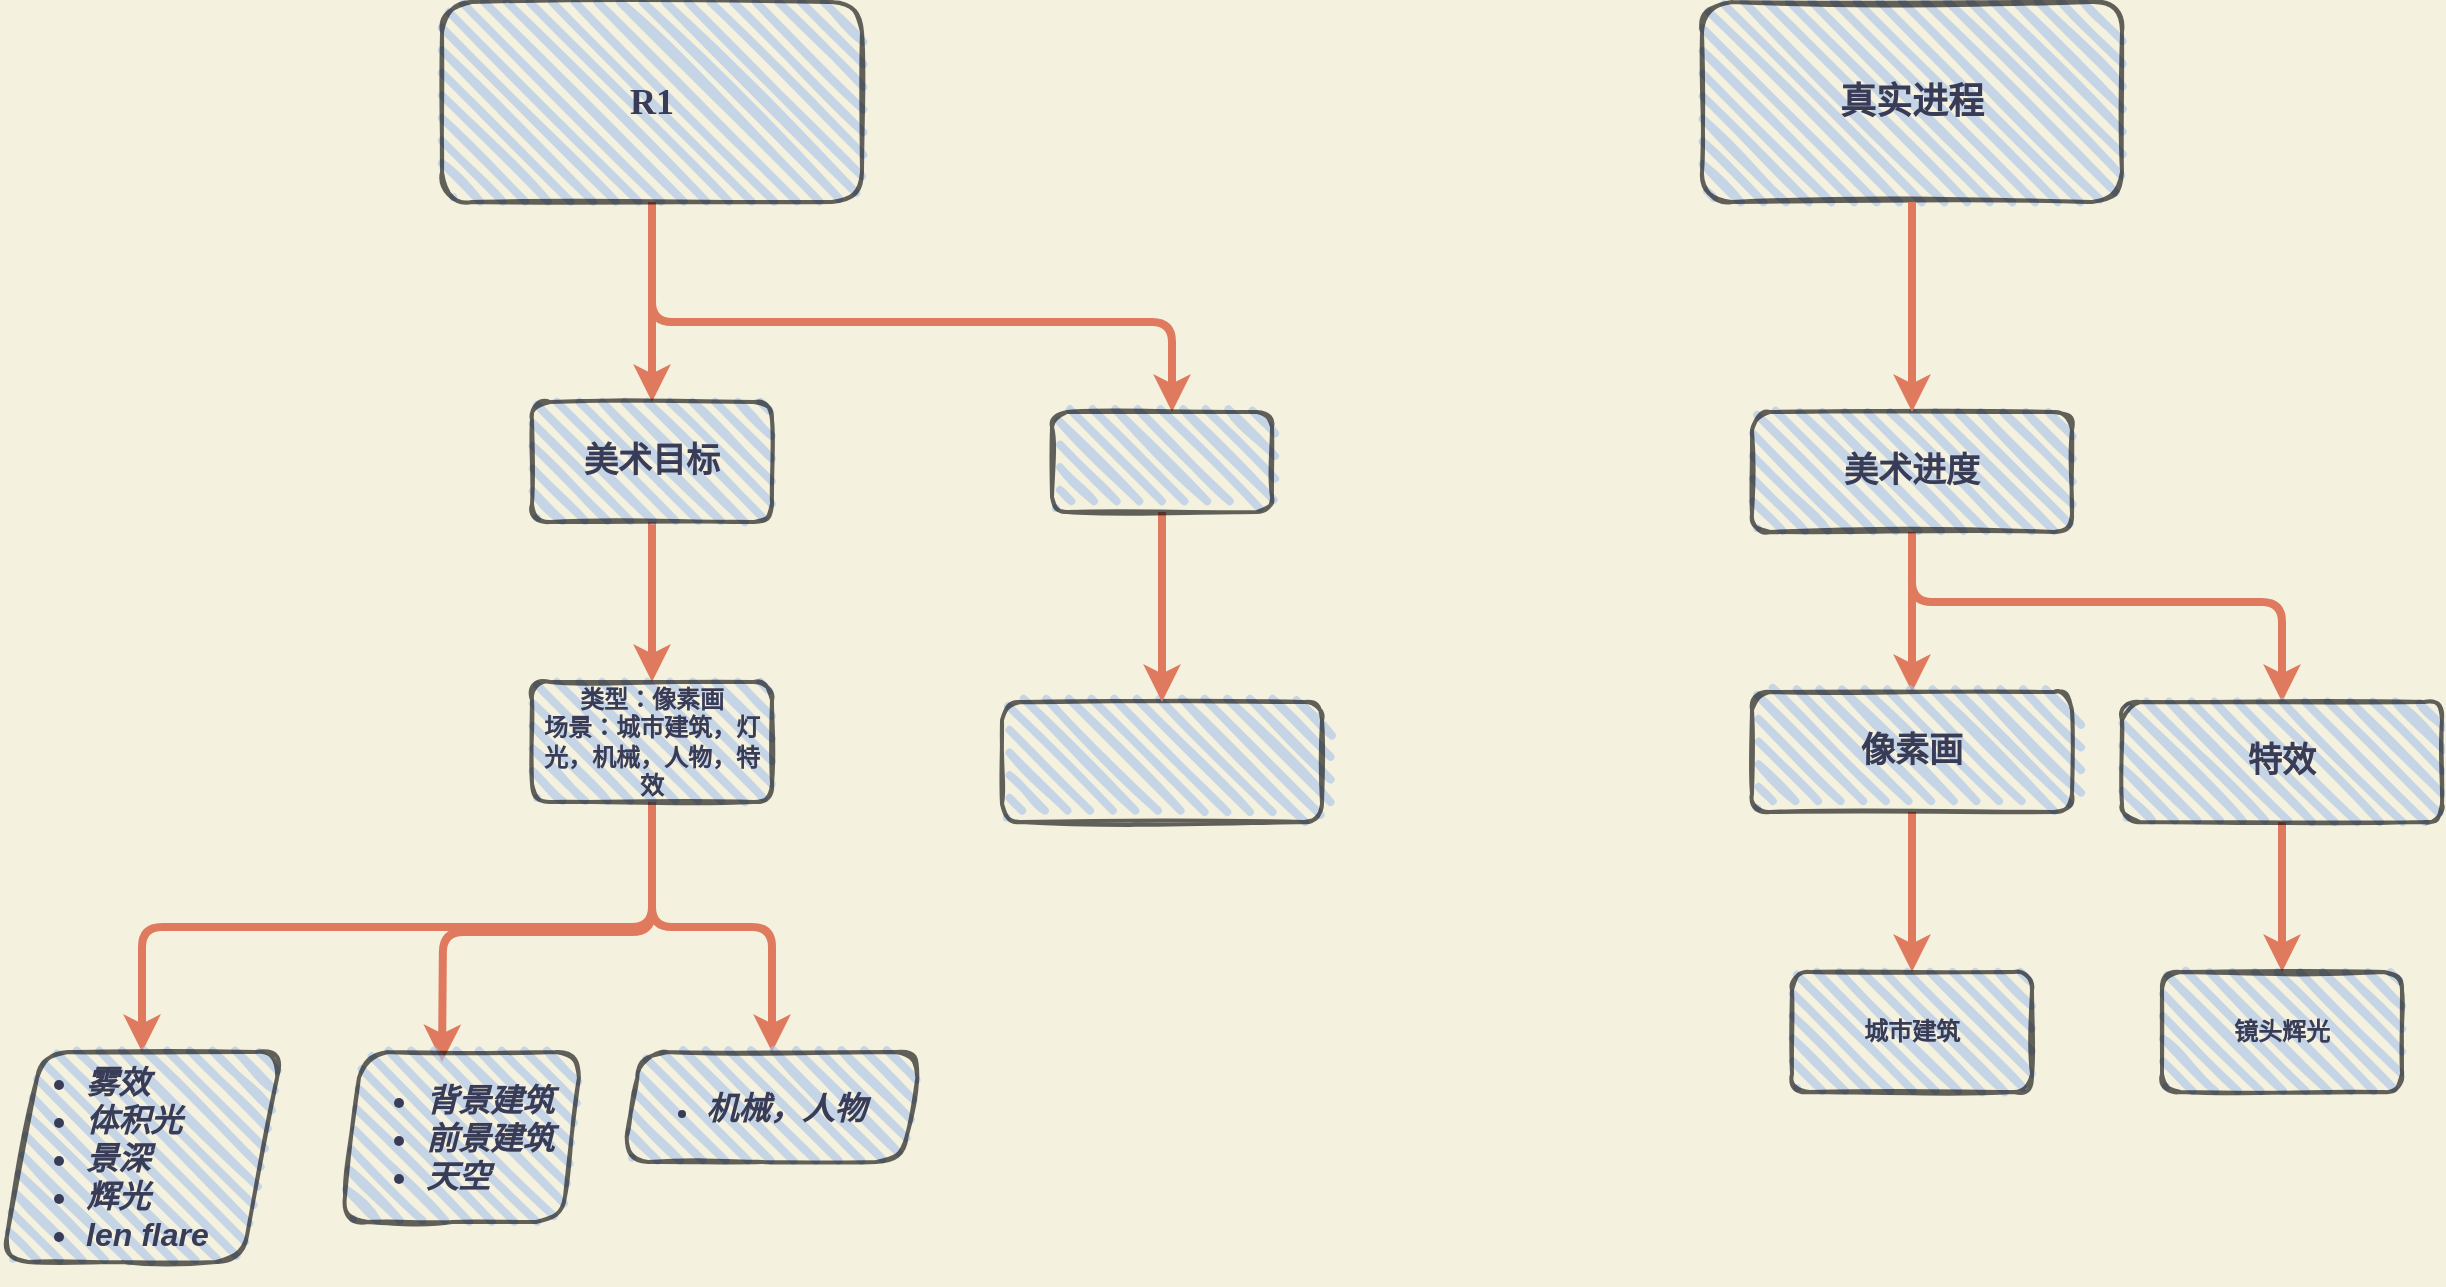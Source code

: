 <mxfile version="15.6.2" type="github"><diagram id="qunk6GA_WOo8kIJYr950" name="Page-1"><mxGraphModel dx="1422" dy="794" grid="1" gridSize="10" guides="1" tooltips="1" connect="1" arrows="1" fold="1" page="1" pageScale="1" pageWidth="827" pageHeight="1169" background="#F4F1DE" math="0" shadow="0"><root><mxCell id="0"/><mxCell id="1" parent="0"/><mxCell id="x0J6Hs-SUJabOpPmVFmc-26" value="" style="edgeStyle=orthogonalEdgeStyle;curved=0;rounded=1;sketch=0;orthogonalLoop=1;jettySize=auto;html=1;fontColor=#393C56;strokeColor=#E07A5F;strokeWidth=4;fillColor=#F2CC8F;" parent="1" source="x0J6Hs-SUJabOpPmVFmc-2" target="x0J6Hs-SUJabOpPmVFmc-25" edge="1"><mxGeometry relative="1" as="geometry"/></mxCell><mxCell id="x0J6Hs-SUJabOpPmVFmc-31" value="" style="edgeStyle=orthogonalEdgeStyle;curved=0;rounded=1;sketch=0;orthogonalLoop=1;jettySize=auto;html=1;fontColor=#393C56;strokeColor=#E07A5F;strokeWidth=4;fillColor=#F2CC8F;" parent="1" source="x0J6Hs-SUJabOpPmVFmc-2" target="x0J6Hs-SUJabOpPmVFmc-32" edge="1"><mxGeometry relative="1" as="geometry"><Array as="points"><mxPoint x="405" y="550"/><mxPoint x="665" y="550"/></Array></mxGeometry></mxCell><mxCell id="x0J6Hs-SUJabOpPmVFmc-2" value="&lt;h2&gt;&lt;font face=&quot;Comic Sans MS&quot;&gt;R1&lt;/font&gt;&lt;/h2&gt;" style="rounded=1;whiteSpace=wrap;html=1;strokeWidth=2;fillWeight=4;hachureGap=8;hachureAngle=45;sketch=1;fontColor=#393C56;opacity=60;fillColor=#A9C4EB;" parent="1" vertex="1"><mxGeometry x="300" y="390" width="210" height="100" as="geometry"/></mxCell><mxCell id="x0J6Hs-SUJabOpPmVFmc-28" value="" style="edgeStyle=orthogonalEdgeStyle;curved=0;rounded=1;sketch=0;orthogonalLoop=1;jettySize=auto;html=1;fontColor=#393C56;strokeColor=#E07A5F;strokeWidth=4;fillColor=#F2CC8F;" parent="1" source="x0J6Hs-SUJabOpPmVFmc-25" target="x0J6Hs-SUJabOpPmVFmc-27" edge="1"><mxGeometry relative="1" as="geometry"/></mxCell><mxCell id="x0J6Hs-SUJabOpPmVFmc-25" value="&lt;b&gt;&lt;font style=&quot;font-size: 17px&quot;&gt;美术目标&lt;br&gt;&lt;/font&gt;&lt;/b&gt;" style="whiteSpace=wrap;html=1;rounded=1;fontColor=#393C56;strokeWidth=2;fillColor=#A9C4EB;opacity=60;sketch=1;fillWeight=4;hachureGap=8;hachureAngle=45;" parent="1" vertex="1"><mxGeometry x="345" y="590" width="120" height="60" as="geometry"/></mxCell><mxCell id="iNKctxHvpy_qpzK7dmA8-24" style="edgeStyle=orthogonalEdgeStyle;rounded=1;orthogonalLoop=1;jettySize=auto;html=1;exitX=0.5;exitY=1;exitDx=0;exitDy=0;strokeColor=#E07A5F;strokeWidth=4;" parent="1" source="x0J6Hs-SUJabOpPmVFmc-27" target="iNKctxHvpy_qpzK7dmA8-31" edge="1"><mxGeometry relative="1" as="geometry"><mxPoint x="140" y="920" as="targetPoint"/></mxGeometry></mxCell><mxCell id="iNKctxHvpy_qpzK7dmA8-33" style="edgeStyle=orthogonalEdgeStyle;rounded=1;orthogonalLoop=1;jettySize=auto;html=1;exitX=0.5;exitY=1;exitDx=0;exitDy=0;strokeColor=#E07A5F;strokeWidth=4;" parent="1" source="x0J6Hs-SUJabOpPmVFmc-27" edge="1"><mxGeometry relative="1" as="geometry"><mxPoint x="300" y="920" as="targetPoint"/></mxGeometry></mxCell><mxCell id="iNKctxHvpy_qpzK7dmA8-35" style="edgeStyle=orthogonalEdgeStyle;rounded=1;orthogonalLoop=1;jettySize=auto;html=1;exitX=0.5;exitY=1;exitDx=0;exitDy=0;strokeColor=#E07A5F;strokeWidth=4;entryX=0.5;entryY=0;entryDx=0;entryDy=0;" parent="1" source="x0J6Hs-SUJabOpPmVFmc-27" target="iNKctxHvpy_qpzK7dmA8-36" edge="1"><mxGeometry relative="1" as="geometry"><mxPoint x="450" y="900" as="targetPoint"/></mxGeometry></mxCell><mxCell id="x0J6Hs-SUJabOpPmVFmc-27" value="&lt;b&gt;类型：像素画&lt;br&gt;场景：城市建筑，灯光，机械，人物，特效&lt;br&gt;&lt;/b&gt;" style="whiteSpace=wrap;html=1;rounded=1;fontColor=#393C56;strokeWidth=2;fillColor=#A9C4EB;opacity=60;sketch=1;fillWeight=4;hachureGap=8;hachureAngle=45;" parent="1" vertex="1"><mxGeometry x="345" y="730" width="120" height="60" as="geometry"/></mxCell><mxCell id="x0J6Hs-SUJabOpPmVFmc-30" value="&lt;h2&gt;&lt;br&gt;&lt;/h2&gt;" style="rounded=1;whiteSpace=wrap;html=1;strokeWidth=2;fillWeight=4;hachureGap=8;hachureAngle=45;sketch=1;fontColor=#393C56;opacity=60;fillColor=#A9C4EB;" parent="1" vertex="1"><mxGeometry x="580" y="740" width="160" height="60" as="geometry"/></mxCell><mxCell id="x0J6Hs-SUJabOpPmVFmc-33" style="edgeStyle=orthogonalEdgeStyle;curved=0;rounded=1;sketch=0;orthogonalLoop=1;jettySize=auto;html=1;fontColor=#393C56;strokeColor=#E07A5F;strokeWidth=4;fillColor=#F2CC8F;" parent="1" source="x0J6Hs-SUJabOpPmVFmc-32" target="x0J6Hs-SUJabOpPmVFmc-30" edge="1"><mxGeometry relative="1" as="geometry"/></mxCell><mxCell id="x0J6Hs-SUJabOpPmVFmc-32" value="" style="whiteSpace=wrap;html=1;rounded=1;fontColor=#393C56;strokeWidth=2;fillColor=#A9C4EB;opacity=60;sketch=1;fillWeight=4;hachureGap=8;hachureAngle=45;" parent="1" vertex="1"><mxGeometry x="605" y="595" width="110" height="50" as="geometry"/></mxCell><mxCell id="iNKctxHvpy_qpzK7dmA8-31" value="&lt;ul style=&quot;font-family: &amp;#34;helvetica&amp;#34; ; font-size: 16px&quot;&gt;&lt;li&gt;&lt;b&gt;&lt;i&gt;雾效&amp;nbsp;&lt;/i&gt;&lt;/b&gt;&lt;/li&gt;&lt;li&gt;&lt;b&gt;&lt;i&gt;体积光&lt;/i&gt;&lt;/b&gt;&lt;/li&gt;&lt;li&gt;&lt;b&gt;&lt;i&gt;景深&lt;/i&gt;&lt;/b&gt;&lt;/li&gt;&lt;li&gt;&lt;b&gt;&lt;i&gt;辉光&lt;/i&gt;&lt;/b&gt;&lt;/li&gt;&lt;li&gt;&lt;b&gt;&lt;i&gt;len flare&lt;/i&gt;&lt;/b&gt;&lt;/li&gt;&lt;/ul&gt;" style="shape=parallelogram;perimeter=parallelogramPerimeter;whiteSpace=wrap;html=1;fixedSize=1;rounded=1;fontColor=#393C56;strokeWidth=2;fillColor=#A9C4EB;opacity=60;sketch=1;fillWeight=4;hachureGap=8;hachureAngle=45;arcSize=26;size=20;align=left;" parent="1" vertex="1"><mxGeometry x="80" y="915" width="140" height="105" as="geometry"/></mxCell><mxCell id="iNKctxHvpy_qpzK7dmA8-34" value="&lt;ul style=&quot;font-family: &amp;#34;helvetica&amp;#34; ; font-size: 16px&quot;&gt;&lt;li&gt;&lt;i&gt;&lt;b&gt;背景建筑&lt;/b&gt;&lt;/i&gt;&lt;/li&gt;&lt;li&gt;&lt;i&gt;&lt;b&gt;前景建筑&lt;/b&gt;&lt;/i&gt;&lt;/li&gt;&lt;li&gt;&lt;i&gt;&lt;b&gt;天空&lt;/b&gt;&lt;/i&gt;&lt;/li&gt;&lt;/ul&gt;" style="shape=parallelogram;perimeter=parallelogramPerimeter;whiteSpace=wrap;html=1;fixedSize=1;rounded=1;fontColor=#393C56;strokeWidth=2;fillColor=#A9C4EB;opacity=60;sketch=1;fillWeight=4;hachureGap=8;hachureAngle=45;arcSize=26;size=10;align=left;" parent="1" vertex="1"><mxGeometry x="250" y="915" width="120" height="85" as="geometry"/></mxCell><mxCell id="iNKctxHvpy_qpzK7dmA8-36" value="&lt;ul style=&quot;font-family: &amp;#34;helvetica&amp;#34;&quot;&gt;&lt;li&gt;&lt;font style=&quot;font-size: 16px&quot;&gt;&lt;b&gt;&lt;i&gt;机械，人物&lt;/i&gt;&lt;/b&gt;&lt;/font&gt;&lt;/li&gt;&lt;/ul&gt;" style="shape=parallelogram;perimeter=parallelogramPerimeter;whiteSpace=wrap;html=1;fixedSize=1;rounded=1;fontColor=#393C56;strokeWidth=2;fillColor=#A9C4EB;opacity=60;sketch=1;fillWeight=4;hachureGap=8;hachureAngle=45;arcSize=26;size=10;align=left;" parent="1" vertex="1"><mxGeometry x="390" y="915" width="150" height="55" as="geometry"/></mxCell><mxCell id="5SCztgLRrLlrjDLLtxP2-1" value="&lt;h2&gt;&lt;font face=&quot;Comic Sans MS&quot;&gt;真实进程&lt;/font&gt;&lt;/h2&gt;" style="rounded=1;whiteSpace=wrap;html=1;strokeWidth=2;fillWeight=4;hachureGap=8;hachureAngle=45;sketch=1;fontColor=#393C56;opacity=60;fillColor=#A9C4EB;" vertex="1" parent="1"><mxGeometry x="930" y="390" width="210" height="100" as="geometry"/></mxCell><mxCell id="5SCztgLRrLlrjDLLtxP2-14" value="" style="edgeStyle=orthogonalEdgeStyle;rounded=1;orthogonalLoop=1;jettySize=auto;html=1;strokeColor=#E07A5F;strokeWidth=4;" edge="1" parent="1" source="5SCztgLRrLlrjDLLtxP2-3" target="5SCztgLRrLlrjDLLtxP2-13"><mxGeometry relative="1" as="geometry"/></mxCell><mxCell id="5SCztgLRrLlrjDLLtxP2-17" style="edgeStyle=orthogonalEdgeStyle;rounded=1;orthogonalLoop=1;jettySize=auto;html=1;strokeColor=#E07A5F;strokeWidth=4;" edge="1" parent="1" source="5SCztgLRrLlrjDLLtxP2-3" target="5SCztgLRrLlrjDLLtxP2-18"><mxGeometry relative="1" as="geometry"><mxPoint x="1220" y="760" as="targetPoint"/><Array as="points"><mxPoint x="1035" y="690"/><mxPoint x="1220" y="690"/></Array></mxGeometry></mxCell><mxCell id="5SCztgLRrLlrjDLLtxP2-3" value="&lt;b&gt;&lt;font style=&quot;font-size: 17px&quot;&gt;美术进度&lt;/font&gt;&lt;/b&gt;" style="rounded=1;whiteSpace=wrap;html=1;strokeWidth=2;fillWeight=4;hachureGap=8;hachureAngle=45;sketch=1;fontColor=#393C56;opacity=60;fillColor=#A9C4EB;" vertex="1" parent="1"><mxGeometry x="955" y="595" width="160" height="60" as="geometry"/></mxCell><mxCell id="5SCztgLRrLlrjDLLtxP2-4" style="edgeStyle=orthogonalEdgeStyle;curved=0;rounded=1;sketch=0;orthogonalLoop=1;jettySize=auto;html=1;fontColor=#393C56;strokeColor=#E07A5F;strokeWidth=4;fillColor=#F2CC8F;" edge="1" parent="1" target="5SCztgLRrLlrjDLLtxP2-3" source="5SCztgLRrLlrjDLLtxP2-1"><mxGeometry relative="1" as="geometry"><mxPoint x="1040" y="510" as="sourcePoint"/></mxGeometry></mxCell><mxCell id="5SCztgLRrLlrjDLLtxP2-16" value="" style="edgeStyle=orthogonalEdgeStyle;rounded=1;orthogonalLoop=1;jettySize=auto;html=1;strokeColor=#E07A5F;strokeWidth=4;" edge="1" parent="1" source="5SCztgLRrLlrjDLLtxP2-13" target="5SCztgLRrLlrjDLLtxP2-15"><mxGeometry relative="1" as="geometry"/></mxCell><mxCell id="5SCztgLRrLlrjDLLtxP2-13" value="&lt;b&gt;&lt;font style=&quot;font-size: 17px&quot;&gt;像素画&lt;/font&gt;&lt;/b&gt;" style="rounded=1;whiteSpace=wrap;html=1;strokeWidth=2;fillWeight=4;hachureGap=8;hachureAngle=45;sketch=1;fontColor=#393C56;opacity=60;fillColor=#A9C4EB;" vertex="1" parent="1"><mxGeometry x="955" y="735" width="160" height="60" as="geometry"/></mxCell><mxCell id="5SCztgLRrLlrjDLLtxP2-15" value="&lt;b&gt;城市建筑&lt;/b&gt;" style="whiteSpace=wrap;html=1;rounded=1;fontColor=#393C56;strokeWidth=2;fillColor=#A9C4EB;opacity=60;sketch=1;fillWeight=4;hachureGap=8;hachureAngle=45;" vertex="1" parent="1"><mxGeometry x="975" y="875" width="120" height="60" as="geometry"/></mxCell><mxCell id="5SCztgLRrLlrjDLLtxP2-20" value="" style="edgeStyle=orthogonalEdgeStyle;rounded=1;orthogonalLoop=1;jettySize=auto;html=1;strokeColor=#E07A5F;strokeWidth=4;" edge="1" parent="1" source="5SCztgLRrLlrjDLLtxP2-18" target="5SCztgLRrLlrjDLLtxP2-19"><mxGeometry relative="1" as="geometry"/></mxCell><mxCell id="5SCztgLRrLlrjDLLtxP2-18" value="&lt;b&gt;&lt;font style=&quot;font-size: 17px&quot;&gt;特效&lt;/font&gt;&lt;/b&gt;" style="rounded=1;whiteSpace=wrap;html=1;strokeWidth=2;fillWeight=4;hachureGap=8;hachureAngle=45;sketch=1;fontColor=#393C56;opacity=60;fillColor=#A9C4EB;" vertex="1" parent="1"><mxGeometry x="1140" y="740" width="160" height="60" as="geometry"/></mxCell><mxCell id="5SCztgLRrLlrjDLLtxP2-19" value="&lt;b&gt;镜头辉光&lt;/b&gt;" style="whiteSpace=wrap;html=1;rounded=1;fontColor=#393C56;strokeWidth=2;fillColor=#A9C4EB;opacity=60;sketch=1;fillWeight=4;hachureGap=8;hachureAngle=45;" vertex="1" parent="1"><mxGeometry x="1160" y="875" width="120" height="60" as="geometry"/></mxCell></root></mxGraphModel></diagram></mxfile>